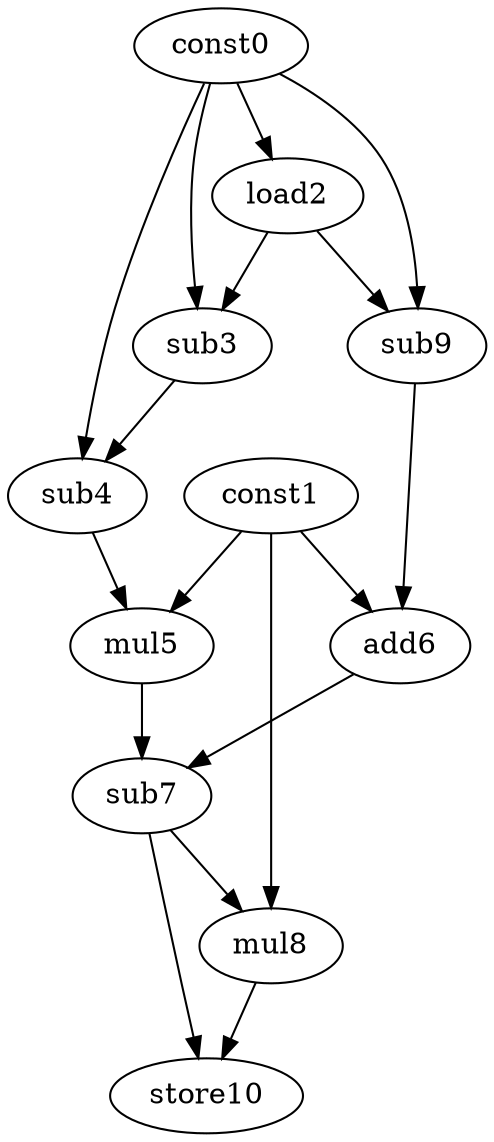 digraph G { 
const0[opcode=const]; 
const1[opcode=const]; 
load2[opcode=load]; 
sub3[opcode=sub]; 
sub4[opcode=sub]; 
mul5[opcode=mul]; 
add6[opcode=add]; 
sub7[opcode=sub]; 
mul8[opcode=mul]; 
sub9[opcode=sub]; 
store10[opcode=store]; 
const0->load2[operand=0];
const0->sub3[operand=0];
load2->sub3[operand=1];
const0->sub9[operand=0];
load2->sub9[operand=1];
const0->sub4[operand=0];
sub3->sub4[operand=1];
const1->add6[operand=0];
sub9->add6[operand=1];
const1->mul5[operand=0];
sub4->mul5[operand=1];
mul5->sub7[operand=0];
add6->sub7[operand=1];
sub7->mul8[operand=0];
const1->mul8[operand=1];
sub7->store10[operand=0];
mul8->store10[operand=1];
}

